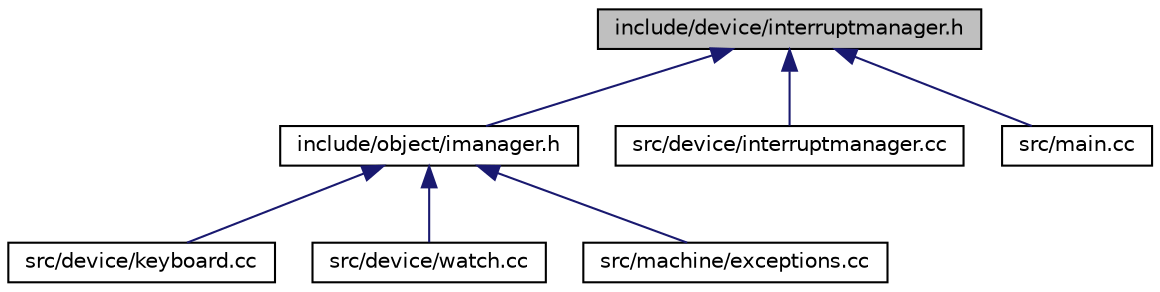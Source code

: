 digraph "include/device/interruptmanager.h"
{
  bgcolor="transparent";
  edge [fontname="Helvetica",fontsize="10",labelfontname="Helvetica",labelfontsize="10"];
  node [fontname="Helvetica",fontsize="10",shape=record];
  Node1 [label="include/device/interruptmanager.h",height=0.2,width=0.4,color="black", fillcolor="grey75", style="filled", fontcolor="black"];
  Node1 -> Node2 [dir="back",color="midnightblue",fontsize="10",style="solid",fontname="Helvetica"];
  Node2 [label="include/object/imanager.h",height=0.2,width=0.4,color="black",URL="$imanager_8h.html"];
  Node2 -> Node3 [dir="back",color="midnightblue",fontsize="10",style="solid",fontname="Helvetica"];
  Node3 [label="src/device/keyboard.cc",height=0.2,width=0.4,color="black",URL="$keyboard_8cc.html"];
  Node2 -> Node4 [dir="back",color="midnightblue",fontsize="10",style="solid",fontname="Helvetica"];
  Node4 [label="src/device/watch.cc",height=0.2,width=0.4,color="black",URL="$watch_8cc.html"];
  Node2 -> Node5 [dir="back",color="midnightblue",fontsize="10",style="solid",fontname="Helvetica"];
  Node5 [label="src/machine/exceptions.cc",height=0.2,width=0.4,color="black",URL="$exceptions_8cc.html",tooltip="Interrupt-Behandlungsfunktionen. "];
  Node1 -> Node6 [dir="back",color="midnightblue",fontsize="10",style="solid",fontname="Helvetica"];
  Node6 [label="src/device/interruptmanager.cc",height=0.2,width=0.4,color="black",URL="$interruptmanager_8cc.html"];
  Node1 -> Node7 [dir="back",color="midnightblue",fontsize="10",style="solid",fontname="Helvetica"];
  Node7 [label="src/main.cc",height=0.2,width=0.4,color="black",URL="$main_8cc.html",tooltip="Grunddatei von OOStuBS. "];
}
